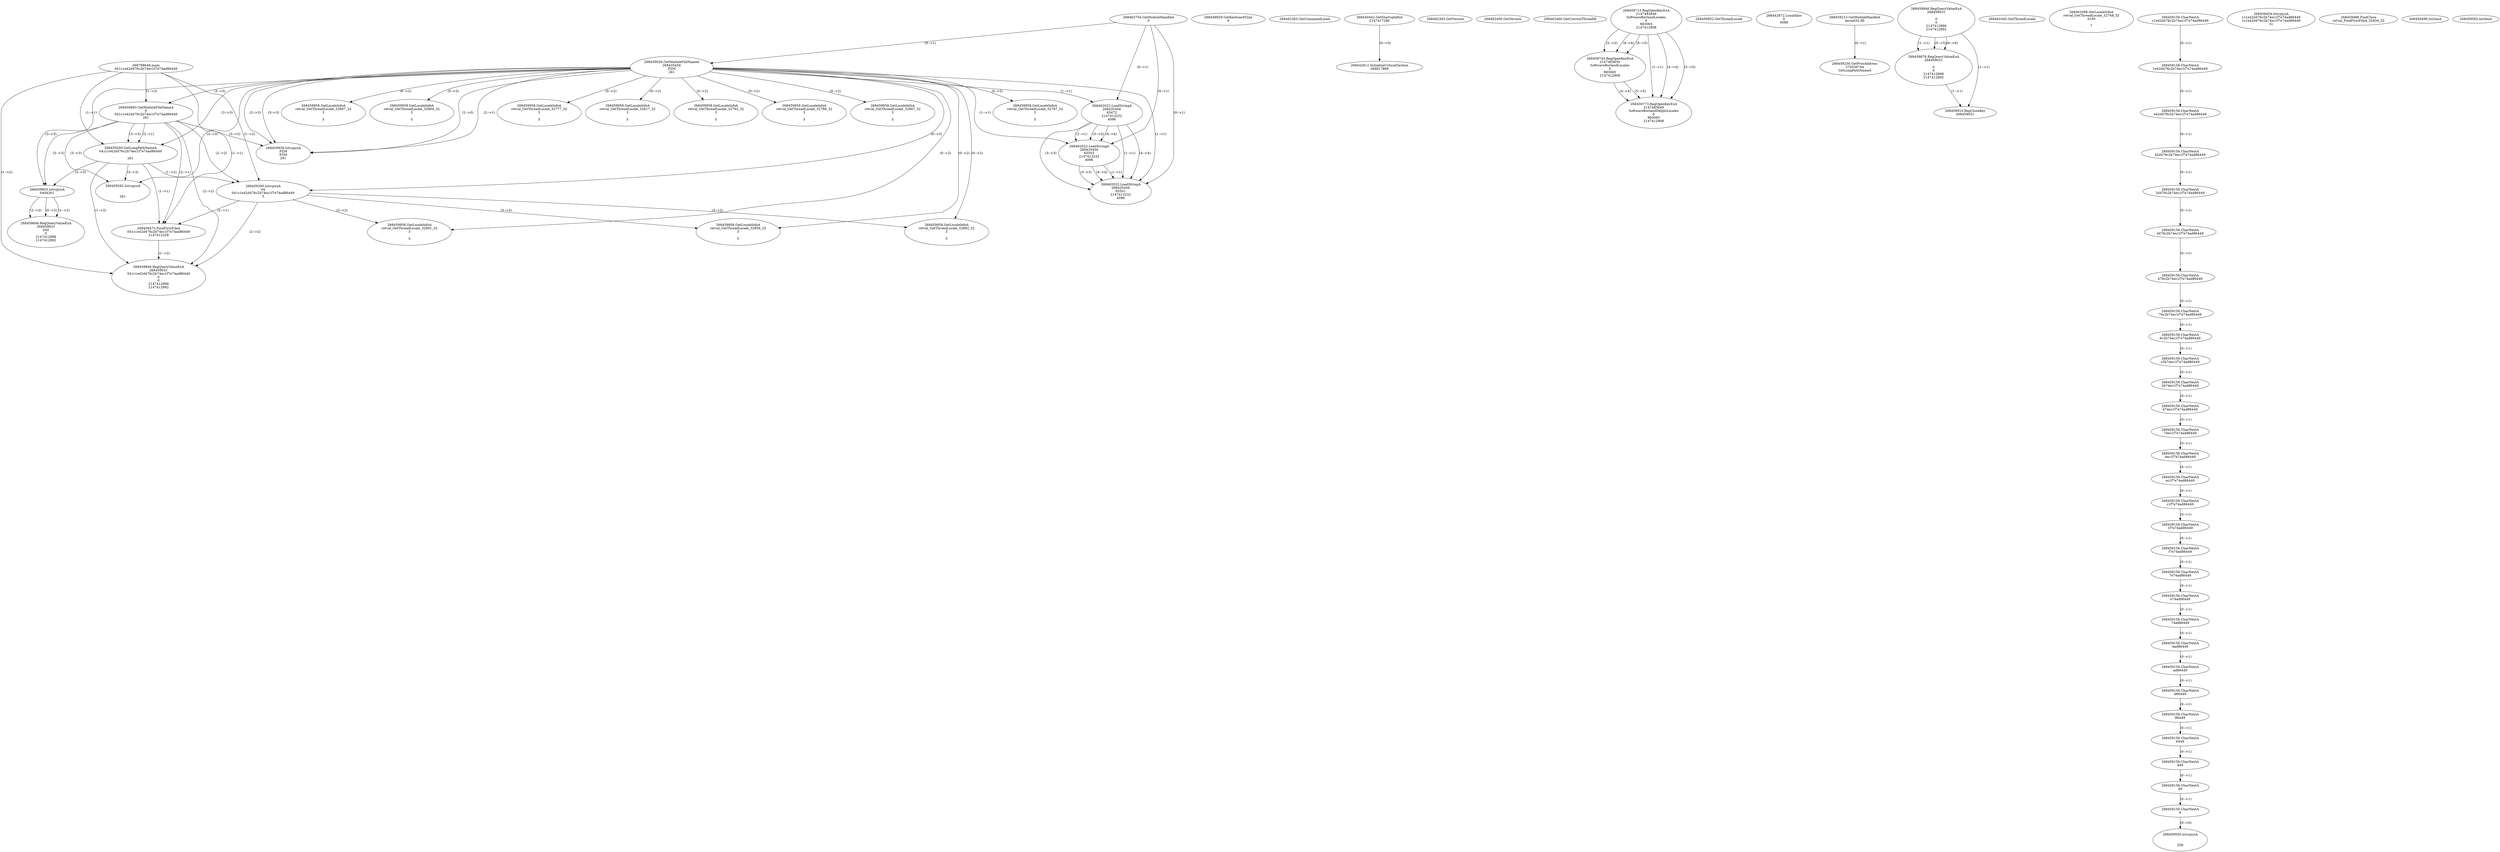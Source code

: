 // Global SCDG with merge call
digraph {
	0 [label="268798648.main
041c1e42d476c2b74ec1f7e74ad86449"]
	1 [label="268462704.GetModuleHandleA
0"]
	2 [label="268448929.GetKeyboardType
0"]
	3 [label="268462363.GetCommandLineA
"]
	4 [label="268440442.GetStartupInfoA
2147417296"]
	5 [label="268462383.GetVersion
"]
	6 [label="268462400.GetVersion
"]
	7 [label="268462460.GetCurrentThreadId
"]
	8 [label="268459026.GetModuleFileNameA
268435456
PZM
261"]
	1 -> 8 [label="(0-->1)"]
	9 [label="268459683.GetModuleFileNameA
0
041c1e42d476c2b74ec1f7e74ad86449
261"]
	0 -> 9 [label="(1-->2)"]
	8 -> 9 [label="(3-->3)"]
	10 [label="268459713.RegOpenKeyExA
2147483649
Software\Borland\Locales
0
983065
2147412908"]
	11 [label="268459743.RegOpenKeyExA
2147483650
Software\Borland\Locales
0
983065
2147412908"]
	10 -> 11 [label="(2-->2)"]
	10 -> 11 [label="(4-->4)"]
	10 -> 11 [label="(5-->5)"]
	12 [label="268459773.RegOpenKeyExA
2147483649
Software\Borland\Delphi\Locales
0
983065
2147412908"]
	10 -> 12 [label="(1-->1)"]
	10 -> 12 [label="(4-->4)"]
	11 -> 12 [label="(4-->4)"]
	10 -> 12 [label="(5-->5)"]
	11 -> 12 [label="(5-->5)"]
	13 [label="268459939.lstrcpynA
PZM
PZM
261"]
	8 -> 13 [label="(2-->1)"]
	8 -> 13 [label="(2-->2)"]
	8 -> 13 [label="(3-->3)"]
	9 -> 13 [label="(3-->3)"]
	8 -> 13 [label="(2-->0)"]
	14 [label="268459952.GetThreadLocale
"]
	15 [label="268459958.GetLocaleInfoA
retval_GetThreadLocale_32777_32
3

5"]
	8 -> 15 [label="(0-->2)"]
	16 [label="268462022.LoadStringA
268435456
65472
2147413232
4096"]
	1 -> 16 [label="(0-->1)"]
	8 -> 16 [label="(1-->1)"]
	17 [label="268442611.InitializeCriticalSection
268817868"]
	4 -> 17 [label="(0-->0)"]
	18 [label="268442672.LocalAlloc
0
4088"]
	19 [label="268459213.GetModuleHandleA
kernel32.dll"]
	20 [label="268459230.GetProcAddress
270536744
GetLongPathNameA"]
	19 -> 20 [label="(0-->1)"]
	21 [label="268459260.GetLongPathNameA
041c1e42d476c2b74ec1f7e74ad86449

261"]
	0 -> 21 [label="(1-->1)"]
	9 -> 21 [label="(2-->1)"]
	8 -> 21 [label="(3-->3)"]
	9 -> 21 [label="(3-->3)"]
	22 [label="268459282.lstrcpynA


261"]
	8 -> 22 [label="(3-->3)"]
	9 -> 22 [label="(3-->3)"]
	21 -> 22 [label="(3-->3)"]
	23 [label="268459846.RegQueryValueExA
268459031

0
0
2147412898
2147412892"]
	24 [label="268459876.RegQueryValueExA
268459031

0
0
2147412898
2147412892"]
	23 -> 24 [label="(1-->1)"]
	23 -> 24 [label="(5-->5)"]
	23 -> 24 [label="(6-->6)"]
	25 [label="268459910.RegCloseKey
268459031"]
	23 -> 25 [label="(1-->1)"]
	24 -> 25 [label="(1-->1)"]
	26 [label="268459958.GetLocaleInfoA
retval_GetThreadLocale_32817_32
3

5"]
	8 -> 26 [label="(0-->2)"]
	27 [label="268462022.LoadStringA
268435456
65503
2147413232
4096"]
	1 -> 27 [label="(0-->1)"]
	8 -> 27 [label="(1-->1)"]
	16 -> 27 [label="(1-->1)"]
	16 -> 27 [label="(3-->3)"]
	16 -> 27 [label="(4-->4)"]
	28 [label="268462022.LoadStringA
268435456
65501
2147413232
4096"]
	1 -> 28 [label="(0-->1)"]
	8 -> 28 [label="(1-->1)"]
	16 -> 28 [label="(1-->1)"]
	27 -> 28 [label="(1-->1)"]
	16 -> 28 [label="(3-->3)"]
	27 -> 28 [label="(3-->3)"]
	16 -> 28 [label="(4-->4)"]
	27 -> 28 [label="(4-->4)"]
	29 [label="268459958.GetLocaleInfoA
retval_GetThreadLocale_32792_32
3

5"]
	8 -> 29 [label="(0-->2)"]
	30 [label="268459958.GetLocaleInfoA
retval_GetThreadLocale_32788_32
3

5"]
	8 -> 30 [label="(0-->2)"]
	31 [label="268459958.GetLocaleInfoA
retval_GetThreadLocale_32867_32
3

5"]
	8 -> 31 [label="(0-->2)"]
	32 [label="268462445.GetThreadLocale
"]
	33 [label="268462098.GetLocaleInfoA
retval_GetThreadLocale_32768_32
4100

7"]
	34 [label="268459395.lstrcpynA
04
041c1e42d476c2b74ec1f7e74ad86449
3"]
	0 -> 34 [label="(1-->2)"]
	9 -> 34 [label="(2-->2)"]
	21 -> 34 [label="(1-->2)"]
	8 -> 34 [label="(0-->3)"]
	35 [label="268459156.CharNextA
c1e42d476c2b74ec1f7e74ad86449"]
	36 [label="268459156.CharNextA
1e42d476c2b74ec1f7e74ad86449"]
	35 -> 36 [label="(0-->1)"]
	37 [label="268459156.CharNextA
e42d476c2b74ec1f7e74ad86449"]
	36 -> 37 [label="(0-->1)"]
	38 [label="268459156.CharNextA
42d476c2b74ec1f7e74ad86449"]
	37 -> 38 [label="(0-->1)"]
	39 [label="268459156.CharNextA
2d476c2b74ec1f7e74ad86449"]
	38 -> 39 [label="(0-->1)"]
	40 [label="268459156.CharNextA
d476c2b74ec1f7e74ad86449"]
	39 -> 40 [label="(0-->1)"]
	41 [label="268459156.CharNextA
476c2b74ec1f7e74ad86449"]
	40 -> 41 [label="(0-->1)"]
	42 [label="268459156.CharNextA
76c2b74ec1f7e74ad86449"]
	41 -> 42 [label="(0-->1)"]
	43 [label="268459156.CharNextA
6c2b74ec1f7e74ad86449"]
	42 -> 43 [label="(0-->1)"]
	44 [label="268459156.CharNextA
c2b74ec1f7e74ad86449"]
	43 -> 44 [label="(0-->1)"]
	45 [label="268459156.CharNextA
2b74ec1f7e74ad86449"]
	44 -> 45 [label="(0-->1)"]
	46 [label="268459156.CharNextA
b74ec1f7e74ad86449"]
	45 -> 46 [label="(0-->1)"]
	47 [label="268459156.CharNextA
74ec1f7e74ad86449"]
	46 -> 47 [label="(0-->1)"]
	48 [label="268459156.CharNextA
4ec1f7e74ad86449"]
	47 -> 48 [label="(0-->1)"]
	49 [label="268459156.CharNextA
ec1f7e74ad86449"]
	48 -> 49 [label="(0-->1)"]
	50 [label="268459156.CharNextA
c1f7e74ad86449"]
	49 -> 50 [label="(0-->1)"]
	51 [label="268459156.CharNextA
1f7e74ad86449"]
	50 -> 51 [label="(0-->1)"]
	52 [label="268459156.CharNextA
f7e74ad86449"]
	51 -> 52 [label="(0-->1)"]
	53 [label="268459156.CharNextA
7e74ad86449"]
	52 -> 53 [label="(0-->1)"]
	54 [label="268459156.CharNextA
e74ad86449"]
	53 -> 54 [label="(0-->1)"]
	55 [label="268459156.CharNextA
74ad86449"]
	54 -> 55 [label="(0-->1)"]
	56 [label="268459156.CharNextA
4ad86449"]
	55 -> 56 [label="(0-->1)"]
	57 [label="268459156.CharNextA
ad86449"]
	56 -> 57 [label="(0-->1)"]
	58 [label="268459156.CharNextA
d86449"]
	57 -> 58 [label="(0-->1)"]
	59 [label="268459156.CharNextA
86449"]
	58 -> 59 [label="(0-->1)"]
	60 [label="268459156.CharNextA
6449"]
	59 -> 60 [label="(0-->1)"]
	61 [label="268459156.CharNextA
449"]
	60 -> 61 [label="(0-->1)"]
	62 [label="268459156.CharNextA
49"]
	61 -> 62 [label="(0-->1)"]
	63 [label="268459156.CharNextA
9"]
	62 -> 63 [label="(0-->1)"]
	64 [label="268459454.lstrcpynA
1c1e42d476c2b74ec1f7e74ad86449
1c1e42d476c2b74ec1f7e74ad86449
31"]
	65 [label="268459473.FindFirstFileA
041c1e42d476c2b74ec1f7e74ad86449
2147412258"]
	0 -> 65 [label="(1-->1)"]
	9 -> 65 [label="(2-->1)"]
	21 -> 65 [label="(1-->1)"]
	34 -> 65 [label="(2-->1)"]
	66 [label="268459486.FindClose
retval_FindFirstFileA_32834_32"]
	67 [label="268459498.lstrlenA
"]
	68 [label="268459550.lstrcpynA


258"]
	63 -> 68 [label="(0-->0)"]
	69 [label="268459562.lstrlenA
"]
	70 [label="268459603.lstrcpynA
04\
04\
261"]
	8 -> 70 [label="(3-->3)"]
	9 -> 70 [label="(3-->3)"]
	21 -> 70 [label="(3-->3)"]
	71 [label="268459846.RegQueryValueExA
268459031
04\
0
0
2147412898
2147412892"]
	70 -> 71 [label="(1-->2)"]
	70 -> 71 [label="(2-->2)"]
	70 -> 71 [label="(0-->2)"]
	72 [label="268459958.GetLocaleInfoA
retval_GetThreadLocale_32892_32
3

5"]
	8 -> 72 [label="(0-->2)"]
	34 -> 72 [label="(3-->2)"]
	73 [label="268459958.GetLocaleInfoA
retval_GetThreadLocale_32787_32
3

5"]
	8 -> 73 [label="(0-->2)"]
	74 [label="268459958.GetLocaleInfoA
retval_GetThreadLocale_32807_32
3

5"]
	8 -> 74 [label="(0-->2)"]
	75 [label="268459846.RegQueryValueExA
268459031
041c1e42d476c2b74ec1f7e74ad86449
0
0
2147412898
2147412892"]
	0 -> 75 [label="(1-->2)"]
	9 -> 75 [label="(2-->2)"]
	21 -> 75 [label="(1-->2)"]
	34 -> 75 [label="(2-->2)"]
	65 -> 75 [label="(1-->2)"]
	76 [label="268459958.GetLocaleInfoA
retval_GetThreadLocale_32901_32
3

5"]
	8 -> 76 [label="(0-->2)"]
	34 -> 76 [label="(3-->2)"]
	77 [label="268459958.GetLocaleInfoA
retval_GetThreadLocale_32856_32
3

5"]
	8 -> 77 [label="(0-->2)"]
	34 -> 77 [label="(3-->2)"]
	78 [label="268459958.GetLocaleInfoA
retval_GetThreadLocale_32804_32
3

5"]
	8 -> 78 [label="(0-->2)"]
}

